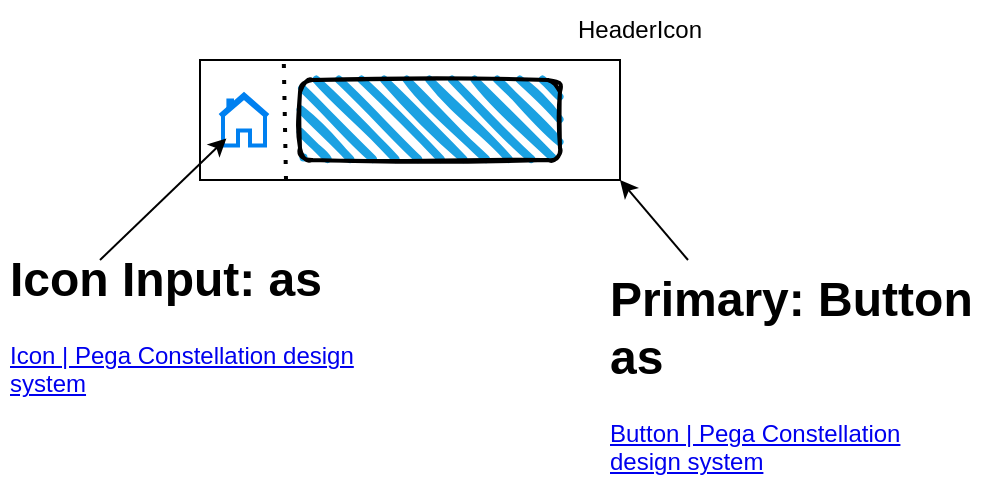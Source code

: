 <mxfile version="22.1.16" type="github">
  <diagram name="Page-1" id="N3_fSPIRsvPXqvqLCS4E">
    <mxGraphModel dx="1042" dy="569" grid="1" gridSize="10" guides="1" tooltips="1" connect="1" arrows="1" fold="1" page="1" pageScale="1" pageWidth="827" pageHeight="1169" math="0" shadow="0">
      <root>
        <mxCell id="0" />
        <mxCell id="1" parent="0" />
        <mxCell id="3X6H7SgbxtwTs5WAB30O-1" value="" style="rounded=0;whiteSpace=wrap;html=1;" vertex="1" parent="1">
          <mxGeometry x="260" y="270" width="210" height="60" as="geometry" />
        </mxCell>
        <mxCell id="3X6H7SgbxtwTs5WAB30O-2" value="HeaderIcon" style="text;html=1;strokeColor=none;fillColor=none;align=center;verticalAlign=middle;whiteSpace=wrap;rounded=0;" vertex="1" parent="1">
          <mxGeometry x="450" y="240" width="60" height="30" as="geometry" />
        </mxCell>
        <mxCell id="3X6H7SgbxtwTs5WAB30O-3" value="" style="html=1;verticalLabelPosition=bottom;align=center;labelBackgroundColor=#ffffff;verticalAlign=top;strokeWidth=2;strokeColor=#0080F0;shadow=0;dashed=0;shape=mxgraph.ios7.icons.home;" vertex="1" parent="1">
          <mxGeometry x="270" y="287.25" width="24" height="25.5" as="geometry" />
        </mxCell>
        <mxCell id="3X6H7SgbxtwTs5WAB30O-4" value="" style="rounded=1;whiteSpace=wrap;html=1;strokeWidth=2;fillWeight=4;hachureGap=8;hachureAngle=45;fillColor=#1ba1e2;sketch=1;" vertex="1" parent="1">
          <mxGeometry x="310" y="280" width="130" height="40" as="geometry" />
        </mxCell>
        <mxCell id="3X6H7SgbxtwTs5WAB30O-5" value="" style="endArrow=classic;html=1;rounded=0;entryX=0.133;entryY=0.861;entryDx=0;entryDy=0;entryPerimeter=0;" edge="1" parent="1" target="3X6H7SgbxtwTs5WAB30O-3">
          <mxGeometry width="50" height="50" relative="1" as="geometry">
            <mxPoint x="210" y="370" as="sourcePoint" />
            <mxPoint x="260" y="320" as="targetPoint" />
          </mxGeometry>
        </mxCell>
        <mxCell id="3X6H7SgbxtwTs5WAB30O-6" value="" style="endArrow=none;dashed=1;html=1;dashPattern=1 3;strokeWidth=2;rounded=0;entryX=0.185;entryY=-0.027;entryDx=0;entryDy=0;entryPerimeter=0;" edge="1" parent="1">
          <mxGeometry width="50" height="50" relative="1" as="geometry">
            <mxPoint x="303" y="330" as="sourcePoint" />
            <mxPoint x="301.85" y="268.38" as="targetPoint" />
          </mxGeometry>
        </mxCell>
        <mxCell id="3X6H7SgbxtwTs5WAB30O-7" value="&lt;h1&gt;&lt;span style=&quot;background-color: initial;&quot;&gt;Icon Input: as&amp;nbsp;&lt;/span&gt;&lt;br&gt;&lt;/h1&gt;&lt;a href=&quot;https://design.pega.com/develop/icon/&quot;&gt;Icon | Pega Constellation design system&lt;/a&gt;" style="text;html=1;strokeColor=none;fillColor=none;spacing=5;spacingTop=-20;whiteSpace=wrap;overflow=hidden;rounded=0;" vertex="1" parent="1">
          <mxGeometry x="160" y="360" width="190" height="120" as="geometry" />
        </mxCell>
        <mxCell id="3X6H7SgbxtwTs5WAB30O-8" value="&lt;h1&gt;&lt;span style=&quot;background-color: initial;&quot;&gt;Primary: Button as&lt;/span&gt;&lt;/h1&gt;&lt;a href=&quot;https://design.pega.com/develop/button/&quot;&gt;Button | Pega Constellation design system&lt;/a&gt;" style="text;html=1;strokeColor=none;fillColor=none;spacing=5;spacingTop=-20;whiteSpace=wrap;overflow=hidden;rounded=0;" vertex="1" parent="1">
          <mxGeometry x="460" y="370" width="190" height="120" as="geometry" />
        </mxCell>
        <mxCell id="3X6H7SgbxtwTs5WAB30O-9" value="" style="endArrow=classic;html=1;rounded=0;entryX=1;entryY=1;entryDx=0;entryDy=0;" edge="1" parent="1" source="3X6H7SgbxtwTs5WAB30O-8" target="3X6H7SgbxtwTs5WAB30O-1">
          <mxGeometry width="50" height="50" relative="1" as="geometry">
            <mxPoint x="530" y="350" as="sourcePoint" />
            <mxPoint x="580" y="300" as="targetPoint" />
          </mxGeometry>
        </mxCell>
      </root>
    </mxGraphModel>
  </diagram>
</mxfile>
